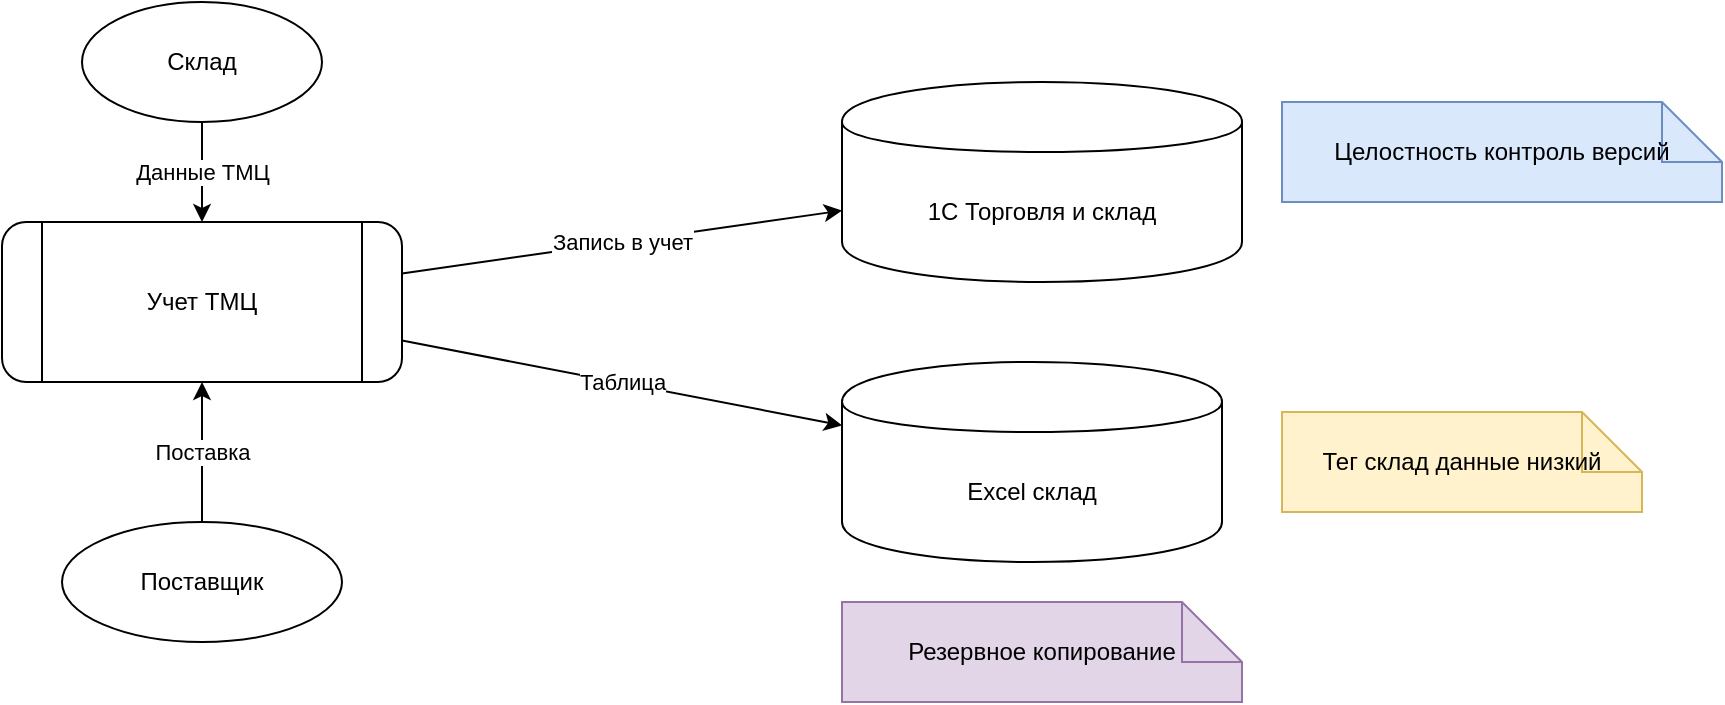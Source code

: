 <mxfile version="28.0.4">
  <diagram id="d4" name="Учет ТМЦ и закупки">
    <mxGraphModel dx="2066" dy="1201" grid="1" gridSize="10" guides="1" tooltips="1" connect="1" arrows="1" fold="1" page="1" pageScale="1" pageWidth="1200" pageHeight="800" math="0" shadow="0">
      <root>
        <mxCell id="0" />
        <mxCell id="1" parent="0" />
        <mxCell id="wh" value="Склад" style="shape=ellipse;whiteSpace=wrap;html=1;" parent="1" vertex="1">
          <mxGeometry x="100" y="120" width="120" height="60" as="geometry" />
        </mxCell>
        <mxCell id="sup" value="Поставщик" style="shape=ellipse;whiteSpace=wrap;html=1;" parent="1" vertex="1">
          <mxGeometry x="90" y="380" width="140" height="60" as="geometry" />
        </mxCell>
        <mxCell id="iproc" value="Учет ТМЦ" style="shape=process;rounded=1;whiteSpace=wrap;html=1;" parent="1" vertex="1">
          <mxGeometry x="60" y="230" width="200" height="80" as="geometry" />
        </mxCell>
        <mxCell id="trade" value="1С Торговля и склад" style="shape=cylinder;whiteSpace=wrap;html=1;boundedLbl=1;" parent="1" vertex="1">
          <mxGeometry x="480" y="160" width="200" height="100" as="geometry" />
        </mxCell>
        <mxCell id="exw" value="Excel склад" style="shape=cylinder;whiteSpace=wrap;html=1;boundedLbl=1;" parent="1" vertex="1">
          <mxGeometry x="480" y="300" width="190" height="100" as="geometry" />
        </mxCell>
        <mxCell id="ie1" value="Данные ТМЦ" style="endArrow=classic;html=1;" parent="1" source="wh" target="iproc" edge="1">
          <mxGeometry relative="1" as="geometry" />
        </mxCell>
        <mxCell id="ie2" value="Поставка" style="endArrow=classic;html=1;" parent="1" source="sup" target="iproc" edge="1">
          <mxGeometry relative="1" as="geometry" />
        </mxCell>
        <mxCell id="ie3" value="Запись в учет" style="endArrow=classic;html=1;" parent="1" source="iproc" target="trade" edge="1">
          <mxGeometry relative="1" as="geometry" />
        </mxCell>
        <mxCell id="ie4" value="Таблица" style="endArrow=classic;html=1;" parent="1" source="iproc" target="exw" edge="1">
          <mxGeometry relative="1" as="geometry" />
        </mxCell>
        <mxCell id="tag4" value="Тег склад данные низкий" style="shape=note;whiteSpace=wrap;html=1;fillColor=#fff2cc;strokeColor=#d6b656;" parent="1" vertex="1">
          <mxGeometry x="700" y="325" width="180" height="50" as="geometry" />
        </mxCell>
        <mxCell id="ctrl8" value="Целостность контроль версий" style="shape=note;whiteSpace=wrap;html=1;fillColor=#dae8fc;strokeColor=#6c8ebf;" parent="1" vertex="1">
          <mxGeometry x="700" y="170" width="220" height="50" as="geometry" />
        </mxCell>
        <mxCell id="ctrl9" value="Резервное копирование" style="shape=note;whiteSpace=wrap;html=1;fillColor=#e1d5e7;strokeColor=#9673a6;" parent="1" vertex="1">
          <mxGeometry x="480" y="420" width="200" height="50" as="geometry" />
        </mxCell>
      </root>
    </mxGraphModel>
  </diagram>
</mxfile>
